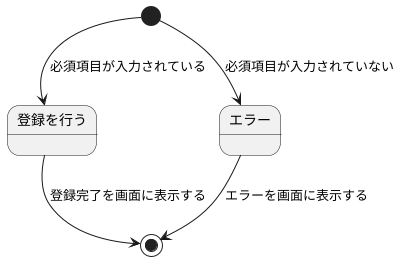 @startuml ユーザー作成
[*] --> 登録を行う : 必須項目が入力されている
登録を行う --> [*] : 登録完了を画面に表示する
[*] --> エラー : 必須項目が入力されていない
エラー --> [*] : エラーを画面に表示する
@enduml
